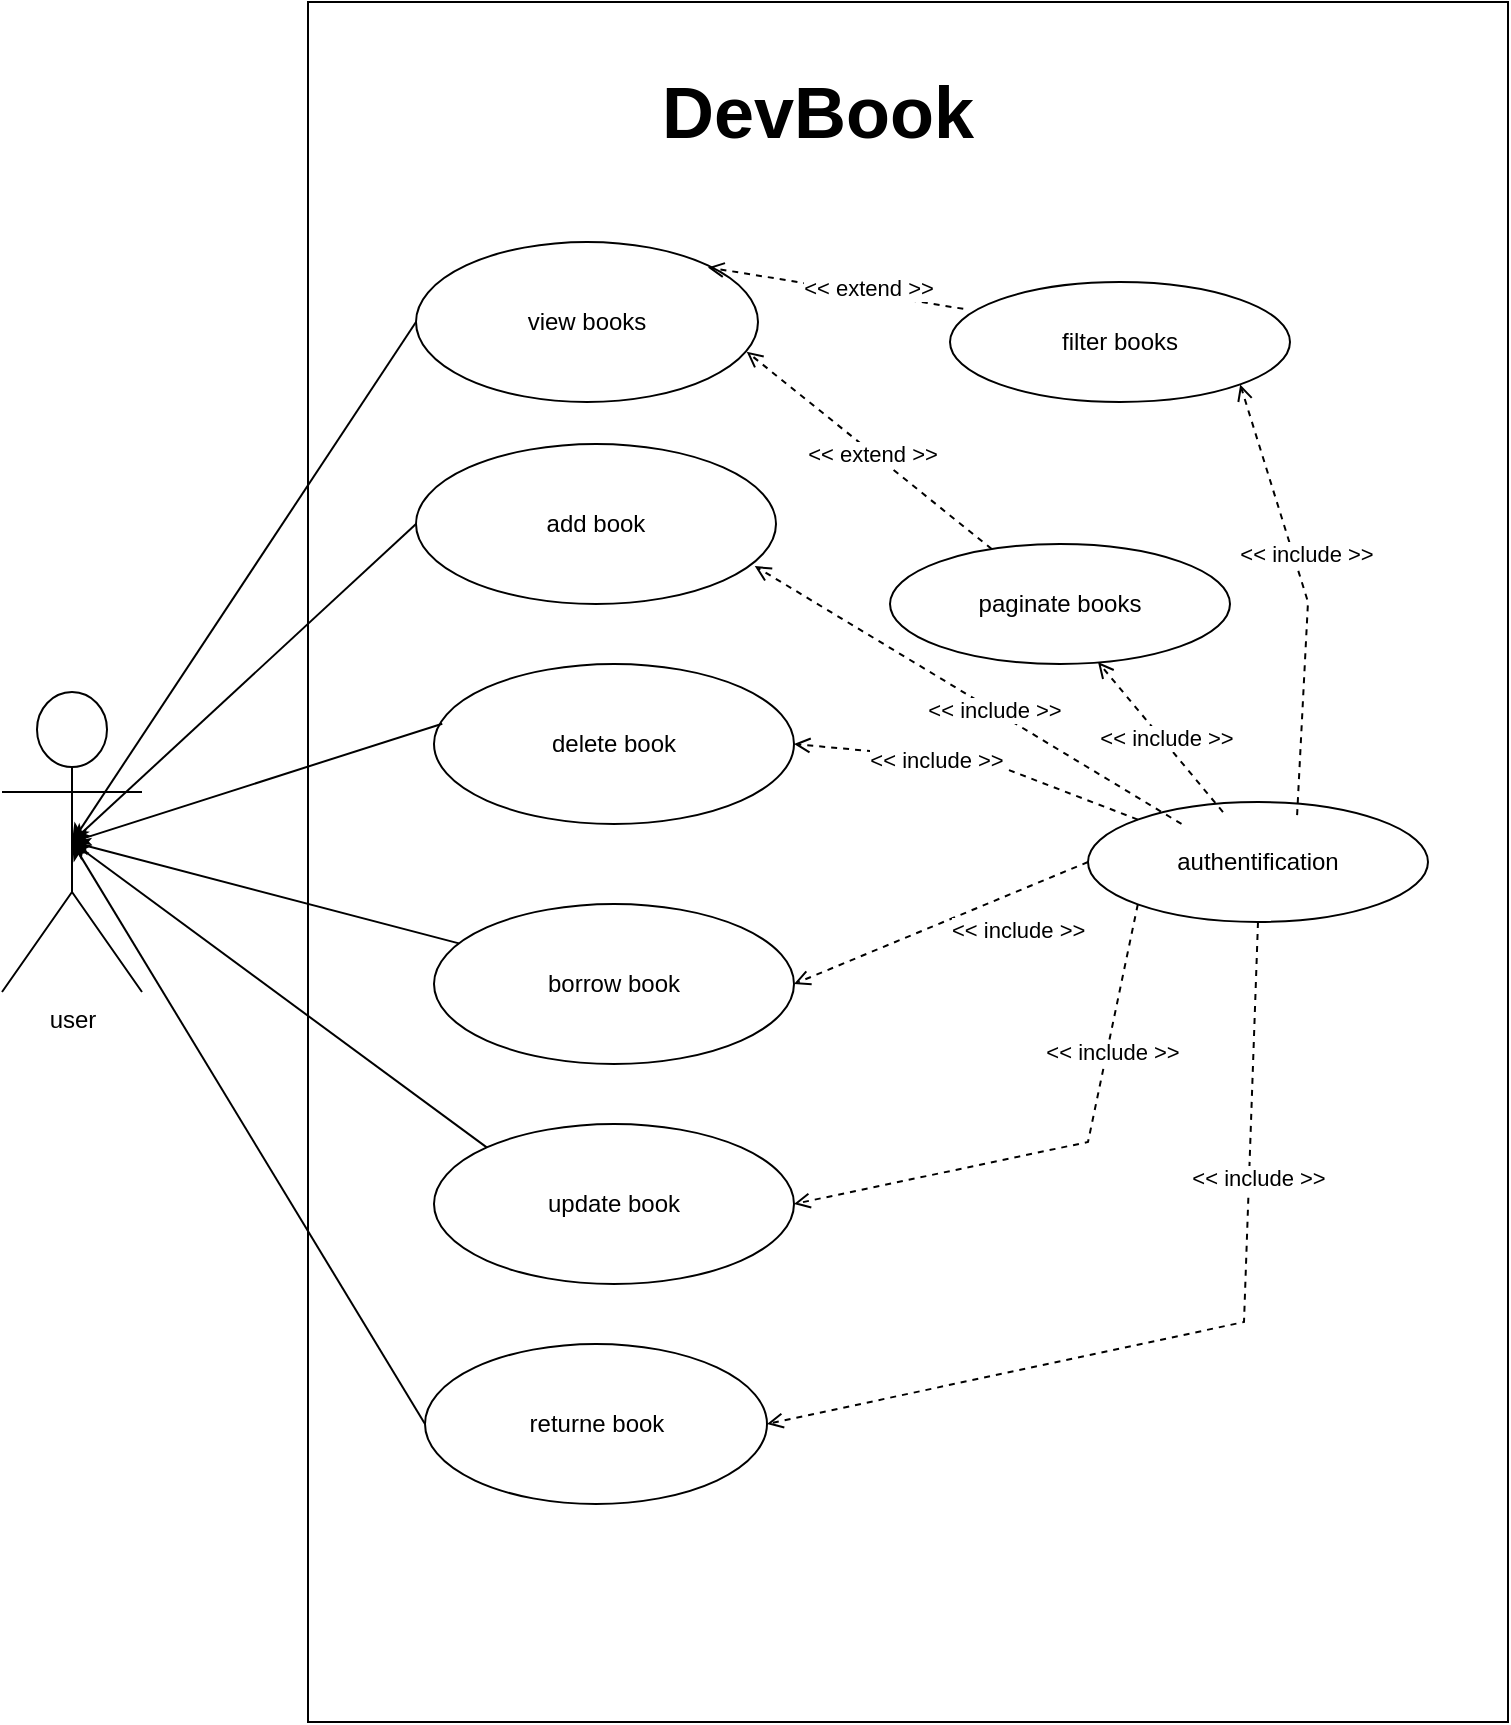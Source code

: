 <mxfile version="26.2.13">
  <diagram name="Page-1" id="vgto2aEgP88YCSZaV1f0">
    <mxGraphModel grid="1" page="1" gridSize="10" guides="1" tooltips="1" connect="1" arrows="1" fold="1" pageScale="1" pageWidth="827" pageHeight="1169" math="0" shadow="0">
      <root>
        <mxCell id="0" />
        <mxCell id="1" parent="0" />
        <mxCell id="GAB3RpLmGeA4mPV0VDNT-2" value="" style="rounded=0;whiteSpace=wrap;html=1;" vertex="1" parent="1">
          <mxGeometry x="190" y="90" width="600" height="860" as="geometry" />
        </mxCell>
        <mxCell id="GAB3RpLmGeA4mPV0VDNT-4" value="&lt;b&gt;&lt;font style=&quot;font-size: 36px;&quot;&gt;DevBook&lt;/font&gt;&lt;/b&gt;" style="text;html=1;align=center;verticalAlign=middle;whiteSpace=wrap;rounded=0;" vertex="1" parent="1">
          <mxGeometry x="415" y="130" width="60" height="30" as="geometry" />
        </mxCell>
        <mxCell id="GAB3RpLmGeA4mPV0VDNT-5" value="user" style="shape=umlActor;verticalLabelPosition=bottom;verticalAlign=top;html=1;outlineConnect=0;" vertex="1" parent="1">
          <mxGeometry x="37" y="435" width="70" height="150" as="geometry" />
        </mxCell>
        <mxCell id="GAB3RpLmGeA4mPV0VDNT-7" value="paginate books" style="ellipse;whiteSpace=wrap;html=1;" vertex="1" parent="1">
          <mxGeometry x="481" y="361" width="170" height="60" as="geometry" />
        </mxCell>
        <mxCell id="GAB3RpLmGeA4mPV0VDNT-9" value="add book" style="ellipse;whiteSpace=wrap;html=1;" vertex="1" parent="1">
          <mxGeometry x="244" y="311" width="180" height="80" as="geometry" />
        </mxCell>
        <mxCell id="GAB3RpLmGeA4mPV0VDNT-11" value="filter books" style="ellipse;whiteSpace=wrap;html=1;" vertex="1" parent="1">
          <mxGeometry x="511" y="230" width="170" height="60" as="geometry" />
        </mxCell>
        <mxCell id="GAB3RpLmGeA4mPV0VDNT-12" value="view books" style="ellipse;whiteSpace=wrap;html=1;" vertex="1" parent="1">
          <mxGeometry x="244" y="210" width="171" height="80" as="geometry" />
        </mxCell>
        <mxCell id="GAB3RpLmGeA4mPV0VDNT-14" value="delete book" style="ellipse;whiteSpace=wrap;html=1;" vertex="1" parent="1">
          <mxGeometry x="253" y="421" width="180" height="80" as="geometry" />
        </mxCell>
        <mxCell id="GAB3RpLmGeA4mPV0VDNT-15" value="update book" style="ellipse;whiteSpace=wrap;html=1;" vertex="1" parent="1">
          <mxGeometry x="253" y="651" width="180" height="80" as="geometry" />
        </mxCell>
        <mxCell id="GAB3RpLmGeA4mPV0VDNT-17" value="borrow book" style="ellipse;whiteSpace=wrap;html=1;" vertex="1" parent="1">
          <mxGeometry x="253" y="541" width="180" height="80" as="geometry" />
        </mxCell>
        <mxCell id="GAB3RpLmGeA4mPV0VDNT-19" value="" style="endArrow=open;html=1;rounded=0;dashed=1;endFill=0;entryX=1;entryY=0;entryDx=0;entryDy=0;exitX=0.039;exitY=0.207;exitDx=0;exitDy=0;exitPerimeter=0;" edge="1" parent="1">
          <mxGeometry width="50" height="50" relative="1" as="geometry">
            <mxPoint x="517.63" y="243.42" as="sourcePoint" />
            <mxPoint x="389.942" y="222.708" as="targetPoint" />
          </mxGeometry>
        </mxCell>
        <mxCell id="GAB3RpLmGeA4mPV0VDNT-22" value="&amp;lt;&amp;lt; extend &amp;gt;&amp;gt;" style="edgeLabel;html=1;align=center;verticalAlign=middle;resizable=0;points=[];" connectable="0" vertex="1" parent="GAB3RpLmGeA4mPV0VDNT-19">
          <mxGeometry x="-0.244" y="-3" relative="1" as="geometry">
            <mxPoint as="offset" />
          </mxGeometry>
        </mxCell>
        <mxCell id="GAB3RpLmGeA4mPV0VDNT-20" value="" style="endArrow=open;html=1;rounded=0;dashed=1;endFill=0;entryX=0.967;entryY=0.673;entryDx=0;entryDy=0;entryPerimeter=0;" edge="1" parent="1" source="GAB3RpLmGeA4mPV0VDNT-7">
          <mxGeometry width="50" height="50" relative="1" as="geometry">
            <mxPoint x="501" y="491" as="sourcePoint" />
            <mxPoint x="409.357" y="264.84" as="targetPoint" />
          </mxGeometry>
        </mxCell>
        <mxCell id="GAB3RpLmGeA4mPV0VDNT-21" value="&amp;lt;&amp;lt; extend &amp;gt;&amp;gt;" style="edgeLabel;html=1;align=center;verticalAlign=middle;resizable=0;points=[];" connectable="0" vertex="1" parent="GAB3RpLmGeA4mPV0VDNT-20">
          <mxGeometry x="-0.02" y="1" relative="1" as="geometry">
            <mxPoint as="offset" />
          </mxGeometry>
        </mxCell>
        <mxCell id="GAB3RpLmGeA4mPV0VDNT-23" value="" style="endArrow=classic;html=1;rounded=0;entryX=0.5;entryY=0.5;entryDx=0;entryDy=0;entryPerimeter=0;exitX=0;exitY=0.5;exitDx=0;exitDy=0;" edge="1" parent="1" source="GAB3RpLmGeA4mPV0VDNT-12" target="GAB3RpLmGeA4mPV0VDNT-5">
          <mxGeometry width="50" height="50" relative="1" as="geometry">
            <mxPoint x="370" y="510" as="sourcePoint" />
            <mxPoint x="420" y="460" as="targetPoint" />
          </mxGeometry>
        </mxCell>
        <mxCell id="GAB3RpLmGeA4mPV0VDNT-24" value="" style="endArrow=classic;html=1;rounded=0;entryX=0.5;entryY=0.5;entryDx=0;entryDy=0;entryPerimeter=0;exitX=0;exitY=0.5;exitDx=0;exitDy=0;" edge="1" parent="1" source="GAB3RpLmGeA4mPV0VDNT-9" target="GAB3RpLmGeA4mPV0VDNT-5">
          <mxGeometry width="50" height="50" relative="1" as="geometry">
            <mxPoint x="380" y="520" as="sourcePoint" />
            <mxPoint x="430" y="470" as="targetPoint" />
          </mxGeometry>
        </mxCell>
        <mxCell id="GAB3RpLmGeA4mPV0VDNT-25" value="" style="endArrow=classic;html=1;rounded=0;entryX=0.5;entryY=0.5;entryDx=0;entryDy=0;entryPerimeter=0;exitX=0.023;exitY=0.373;exitDx=0;exitDy=0;exitPerimeter=0;" edge="1" parent="1" source="GAB3RpLmGeA4mPV0VDNT-14" target="GAB3RpLmGeA4mPV0VDNT-5">
          <mxGeometry width="50" height="50" relative="1" as="geometry">
            <mxPoint x="230" y="520" as="sourcePoint" />
            <mxPoint x="440" y="480" as="targetPoint" />
          </mxGeometry>
        </mxCell>
        <mxCell id="GAB3RpLmGeA4mPV0VDNT-26" value="" style="endArrow=classic;html=1;rounded=0;entryX=0.5;entryY=0.5;entryDx=0;entryDy=0;entryPerimeter=0;" edge="1" parent="1" source="GAB3RpLmGeA4mPV0VDNT-17" target="GAB3RpLmGeA4mPV0VDNT-5">
          <mxGeometry width="50" height="50" relative="1" as="geometry">
            <mxPoint x="400" y="540" as="sourcePoint" />
            <mxPoint x="450" y="490" as="targetPoint" />
          </mxGeometry>
        </mxCell>
        <mxCell id="GAB3RpLmGeA4mPV0VDNT-27" value="" style="endArrow=classic;html=1;rounded=0;entryX=0.5;entryY=0.5;entryDx=0;entryDy=0;entryPerimeter=0;exitX=0;exitY=0;exitDx=0;exitDy=0;" edge="1" parent="1" source="GAB3RpLmGeA4mPV0VDNT-15" target="GAB3RpLmGeA4mPV0VDNT-5">
          <mxGeometry width="50" height="50" relative="1" as="geometry">
            <mxPoint x="410" y="550" as="sourcePoint" />
            <mxPoint x="460" y="500" as="targetPoint" />
          </mxGeometry>
        </mxCell>
        <mxCell id="GAB3RpLmGeA4mPV0VDNT-30" value="returne book" style="ellipse;whiteSpace=wrap;html=1;" vertex="1" parent="1">
          <mxGeometry x="248.5" y="761" width="171" height="80" as="geometry" />
        </mxCell>
        <mxCell id="GAB3RpLmGeA4mPV0VDNT-32" value="" style="endArrow=classic;html=1;rounded=0;entryX=0.5;entryY=0.5;entryDx=0;entryDy=0;entryPerimeter=0;exitX=0;exitY=0.5;exitDx=0;exitDy=0;" edge="1" parent="1" source="GAB3RpLmGeA4mPV0VDNT-30" target="GAB3RpLmGeA4mPV0VDNT-5">
          <mxGeometry width="50" height="50" relative="1" as="geometry">
            <mxPoint x="290" y="672" as="sourcePoint" />
            <mxPoint x="82" y="520" as="targetPoint" />
          </mxGeometry>
        </mxCell>
        <mxCell id="GAB3RpLmGeA4mPV0VDNT-36" value="authentification" style="ellipse;whiteSpace=wrap;html=1;" vertex="1" parent="1">
          <mxGeometry x="580" y="490" width="170" height="60" as="geometry" />
        </mxCell>
        <mxCell id="GAB3RpLmGeA4mPV0VDNT-37" value="" style="endArrow=open;html=1;rounded=0;dashed=1;endFill=0;entryX=1;entryY=0.5;entryDx=0;entryDy=0;exitX=0;exitY=1;exitDx=0;exitDy=0;" edge="1" parent="1" source="GAB3RpLmGeA4mPV0VDNT-36" target="GAB3RpLmGeA4mPV0VDNT-15">
          <mxGeometry width="50" height="50" relative="1" as="geometry">
            <mxPoint x="542" y="374" as="sourcePoint" />
            <mxPoint x="419.357" y="274.84" as="targetPoint" />
            <Array as="points">
              <mxPoint x="580" y="660" />
            </Array>
          </mxGeometry>
        </mxCell>
        <mxCell id="GAB3RpLmGeA4mPV0VDNT-55" value="&amp;lt;&amp;lt; include &amp;gt;&amp;gt;" style="edgeLabel;html=1;align=center;verticalAlign=middle;resizable=0;points=[];" connectable="0" vertex="1" parent="GAB3RpLmGeA4mPV0VDNT-37">
          <mxGeometry x="-0.446" y="2" relative="1" as="geometry">
            <mxPoint as="offset" />
          </mxGeometry>
        </mxCell>
        <mxCell id="GAB3RpLmGeA4mPV0VDNT-44" value="" style="endArrow=open;html=1;rounded=0;dashed=1;endFill=0;entryX=1;entryY=0.5;entryDx=0;entryDy=0;exitX=0;exitY=0;exitDx=0;exitDy=0;" edge="1" parent="1" source="GAB3RpLmGeA4mPV0VDNT-36" target="GAB3RpLmGeA4mPV0VDNT-14">
          <mxGeometry width="50" height="50" relative="1" as="geometry">
            <mxPoint x="693.5" y="361" as="sourcePoint" />
            <mxPoint x="498.5" y="510" as="targetPoint" />
            <Array as="points">
              <mxPoint x="530" y="470" />
            </Array>
          </mxGeometry>
        </mxCell>
        <mxCell id="GAB3RpLmGeA4mPV0VDNT-53" value="&amp;lt;&amp;lt; include &amp;gt;&amp;gt;" style="edgeLabel;html=1;align=center;verticalAlign=middle;resizable=0;points=[];" connectable="0" vertex="1" parent="GAB3RpLmGeA4mPV0VDNT-44">
          <mxGeometry x="0.187" y="1" relative="1" as="geometry">
            <mxPoint x="-1" as="offset" />
          </mxGeometry>
        </mxCell>
        <mxCell id="GAB3RpLmGeA4mPV0VDNT-45" value="" style="endArrow=open;html=1;rounded=0;dashed=1;endFill=0;entryX=1;entryY=0.5;entryDx=0;entryDy=0;exitX=0;exitY=0.5;exitDx=0;exitDy=0;" edge="1" parent="1" source="GAB3RpLmGeA4mPV0VDNT-36" target="GAB3RpLmGeA4mPV0VDNT-17">
          <mxGeometry width="50" height="50" relative="1" as="geometry">
            <mxPoint x="614.5" y="410" as="sourcePoint" />
            <mxPoint x="419.5" y="559" as="targetPoint" />
          </mxGeometry>
        </mxCell>
        <mxCell id="GAB3RpLmGeA4mPV0VDNT-46" value="" style="endArrow=open;html=1;rounded=0;dashed=1;endFill=0;entryX=1;entryY=0.5;entryDx=0;entryDy=0;exitX=0.5;exitY=1;exitDx=0;exitDy=0;" edge="1" parent="1" source="GAB3RpLmGeA4mPV0VDNT-36" target="GAB3RpLmGeA4mPV0VDNT-30">
          <mxGeometry width="50" height="50" relative="1" as="geometry">
            <mxPoint x="658" y="572" as="sourcePoint" />
            <mxPoint x="463" y="721" as="targetPoint" />
            <Array as="points">
              <mxPoint x="658" y="750" />
            </Array>
          </mxGeometry>
        </mxCell>
        <mxCell id="GAB3RpLmGeA4mPV0VDNT-56" value="&amp;lt;&amp;lt; include &amp;gt;&amp;gt;" style="edgeLabel;html=1;align=center;verticalAlign=middle;resizable=0;points=[];" connectable="0" vertex="1" parent="GAB3RpLmGeA4mPV0VDNT-46">
          <mxGeometry x="-0.427" y="4" relative="1" as="geometry">
            <mxPoint y="1" as="offset" />
          </mxGeometry>
        </mxCell>
        <mxCell id="GAB3RpLmGeA4mPV0VDNT-47" value="" style="endArrow=open;html=1;rounded=0;dashed=1;endFill=0;exitX=0.397;exitY=0.084;exitDx=0;exitDy=0;exitPerimeter=0;" edge="1" parent="1" source="GAB3RpLmGeA4mPV0VDNT-36">
          <mxGeometry width="50" height="50" relative="1" as="geometry">
            <mxPoint x="668" y="582" as="sourcePoint" />
            <mxPoint x="585" y="420" as="targetPoint" />
            <Array as="points" />
          </mxGeometry>
        </mxCell>
        <mxCell id="GAB3RpLmGeA4mPV0VDNT-51" value="&amp;lt;&amp;lt; include &amp;gt;&amp;gt;" style="edgeLabel;html=1;align=center;verticalAlign=middle;resizable=0;points=[];" connectable="0" vertex="1" parent="GAB3RpLmGeA4mPV0VDNT-47">
          <mxGeometry x="-0.017" y="-1" relative="1" as="geometry">
            <mxPoint x="1" as="offset" />
          </mxGeometry>
        </mxCell>
        <mxCell id="GAB3RpLmGeA4mPV0VDNT-48" value="" style="endArrow=open;html=1;rounded=0;dashed=1;endFill=0;entryX=0.941;entryY=0.763;entryDx=0;entryDy=0;exitX=0.275;exitY=0.183;exitDx=0;exitDy=0;exitPerimeter=0;entryPerimeter=0;" edge="1" parent="1" source="GAB3RpLmGeA4mPV0VDNT-36" target="GAB3RpLmGeA4mPV0VDNT-9">
          <mxGeometry width="50" height="50" relative="1" as="geometry">
            <mxPoint x="678" y="592" as="sourcePoint" />
            <mxPoint x="483" y="741" as="targetPoint" />
            <Array as="points" />
          </mxGeometry>
        </mxCell>
        <mxCell id="GAB3RpLmGeA4mPV0VDNT-52" value="&amp;lt;&amp;lt; include &amp;gt;&amp;gt;" style="edgeLabel;html=1;align=center;verticalAlign=middle;resizable=0;points=[];" connectable="0" vertex="1" parent="GAB3RpLmGeA4mPV0VDNT-48">
          <mxGeometry x="-0.123" y="-1" relative="1" as="geometry">
            <mxPoint x="-1" as="offset" />
          </mxGeometry>
        </mxCell>
        <mxCell id="GAB3RpLmGeA4mPV0VDNT-49" value="" style="endArrow=open;html=1;rounded=0;dashed=1;endFill=0;entryX=1;entryY=1;entryDx=0;entryDy=0;exitX=0.615;exitY=0.109;exitDx=0;exitDy=0;exitPerimeter=0;" edge="1" parent="1" source="GAB3RpLmGeA4mPV0VDNT-36" target="GAB3RpLmGeA4mPV0VDNT-11">
          <mxGeometry width="50" height="50" relative="1" as="geometry">
            <mxPoint x="688" y="602" as="sourcePoint" />
            <mxPoint x="493" y="751" as="targetPoint" />
            <Array as="points">
              <mxPoint x="690" y="390" />
            </Array>
          </mxGeometry>
        </mxCell>
        <mxCell id="GAB3RpLmGeA4mPV0VDNT-50" value="&amp;lt;&amp;lt; include &amp;gt;&amp;gt;" style="edgeLabel;html=1;align=center;verticalAlign=middle;resizable=0;points=[];" connectable="0" vertex="1" parent="GAB3RpLmGeA4mPV0VDNT-49">
          <mxGeometry x="0.176" y="-6" relative="1" as="geometry">
            <mxPoint y="-1" as="offset" />
          </mxGeometry>
        </mxCell>
        <mxCell id="GAB3RpLmGeA4mPV0VDNT-54" value="&lt;span style=&quot;color: rgb(0, 0, 0); font-family: Helvetica; font-size: 11px; font-style: normal; font-variant-ligatures: normal; font-variant-caps: normal; font-weight: 400; letter-spacing: normal; orphans: 2; text-align: center; text-indent: 0px; text-transform: none; widows: 2; word-spacing: 0px; -webkit-text-stroke-width: 0px; white-space: nowrap; background-color: rgb(255, 255, 255); text-decoration-thickness: initial; text-decoration-style: initial; text-decoration-color: initial; display: inline !important; float: none;&quot;&gt;&amp;lt;&amp;lt; include &amp;gt;&amp;gt;&lt;/span&gt;" style="text;whiteSpace=wrap;html=1;" vertex="1" parent="1">
          <mxGeometry x="510" y="540" width="100" height="40" as="geometry" />
        </mxCell>
      </root>
    </mxGraphModel>
  </diagram>
</mxfile>
